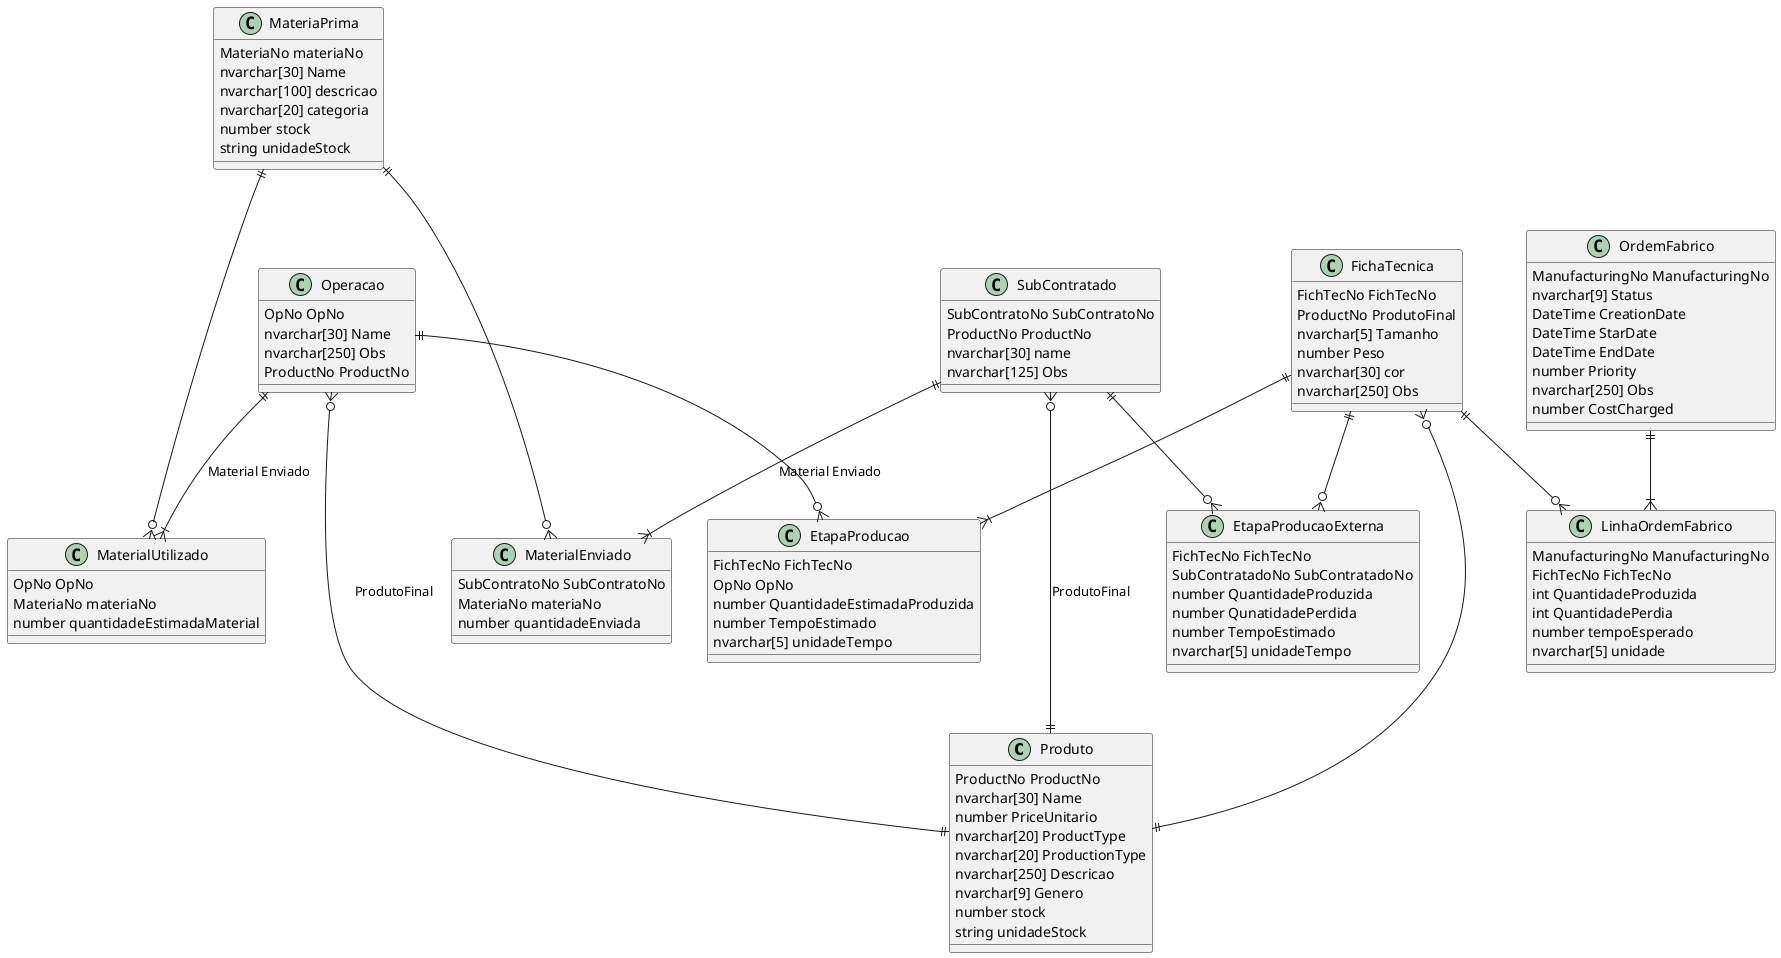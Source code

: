 @startuml Normalizacao

class Produto {
    ProductNo ProductNo
    nvarchar[30] Name 
    number PriceUnitario 
    nvarchar[20] ProductType
    nvarchar[20] ProductionType
    nvarchar[250] Descricao
    nvarchar[9] Genero
    number stock 
    string unidadeStock
}

class MateriaPrima {
    MateriaNo materiaNo
    nvarchar[30] Name 
    nvarchar[100] descricao
    nvarchar[20] categoria
    number stock 
    string unidadeStock
}

class Operacao {
    OpNo OpNo
    nvarchar[30] Name 
    nvarchar[250] Obs
    ProductNo ProductNo 
}

class MaterialUtilizado {
    OpNo OpNo 
    MateriaNo materiaNo
    number quantidadeEstimadaMaterial
}

class SubContratado {
    SubContratoNo SubContratoNo
    ProductNo ProductNo 
    nvarchar[30] name
    nvarchar[125] Obs
}

class MaterialEnviado {
    SubContratoNo SubContratoNo 
    MateriaNo materiaNo
    number quantidadeEnviada
}

class FichaTecnica {
    FichTecNo FichTecNo
    ProductNo ProdutoFinal
    nvarchar[5] Tamanho
    number Peso
    nvarchar[30] cor
    nvarchar[250] Obs
} 

class EtapaProducao {
    FichTecNo FichTecNo
    OpNo OpNo
    number QuantidadeEstimadaProduzida  
    number TempoEstimado 
    nvarchar[5] unidadeTempo
}

class OrdemFabrico {
    ManufacturingNo ManufacturingNo
    nvarchar[9] Status 
    DateTime CreationDate
    DateTime StarDate
    DateTime EndDate
    number Priority
    nvarchar[250] Obs
    number CostCharged
}

class LinhaOrdemFabrico {
    ManufacturingNo ManufacturingNo
    FichTecNo FichTecNo
    int QuantidadeProduzida
    int QuantidadePerdia
    number tempoEsperado
    nvarchar[5] unidade
}

class EtapaProducaoExterna {
    FichTecNo FichTecNo
    SubContratadoNo SubContratadoNo
    number QuantidadeProduzida
    number QunatidadePerdida
    number TempoEstimado 
    nvarchar[5] unidadeTempo
}

/'
Relacionamento da FichaTecnica
'/
FichaTecnica }o---|| Produto
FichaTecnica ||--|{ EtapaProducao
Operacao ||--o{ EtapaProducao

/'
Relacionamento Operacao
'/
Operacao }o---|| Produto: ProdutoFinal
Operacao ||--|{ MaterialUtilizado: Material Enviado
MateriaPrima ||---o{ MaterialUtilizado

/'Relacionamento SubContrato'/
SubContratado }o---|| Produto: ProdutoFinal
SubContratado ||--|{ MaterialEnviado: Material Enviado
MateriaPrima ||---o{ MaterialEnviado


/'
Relacionamento OrdemFabrico
'/
OrdemFabrico ||--|{ LinhaOrdemFabrico
FichaTecnica ||--o{ EtapaProducaoExterna
FichaTecnica ||--o{ LinhaOrdemFabrico

SubContratado ||--o{ EtapaProducaoExterna

@end